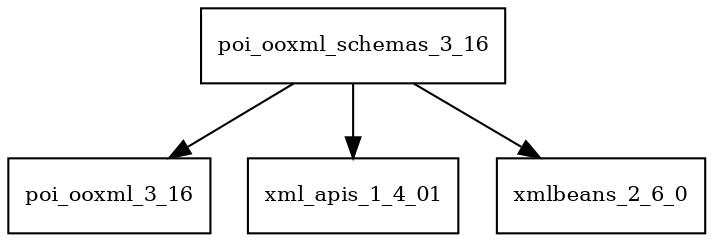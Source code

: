 digraph poi_ooxml_schemas_3_16_dependencies {
  node [shape = box, fontsize=10.0];
  poi_ooxml_schemas_3_16 -> poi_ooxml_3_16;
  poi_ooxml_schemas_3_16 -> xml_apis_1_4_01;
  poi_ooxml_schemas_3_16 -> xmlbeans_2_6_0;
}
